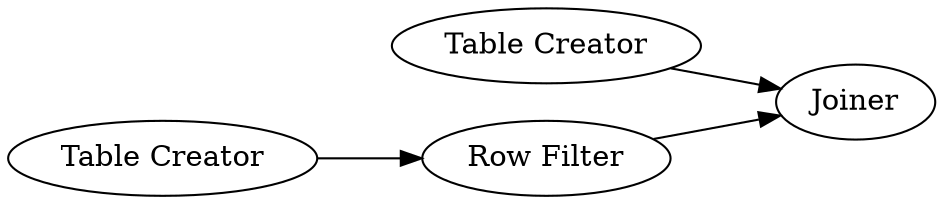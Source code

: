 digraph {
	51 [label="Table Creator"]
	52 [label="Table Creator"]
	53 [label=Joiner]
	54 [label="Row Filter"]
	51 -> 53
	52 -> 54
	54 -> 53
	rankdir=LR
}
